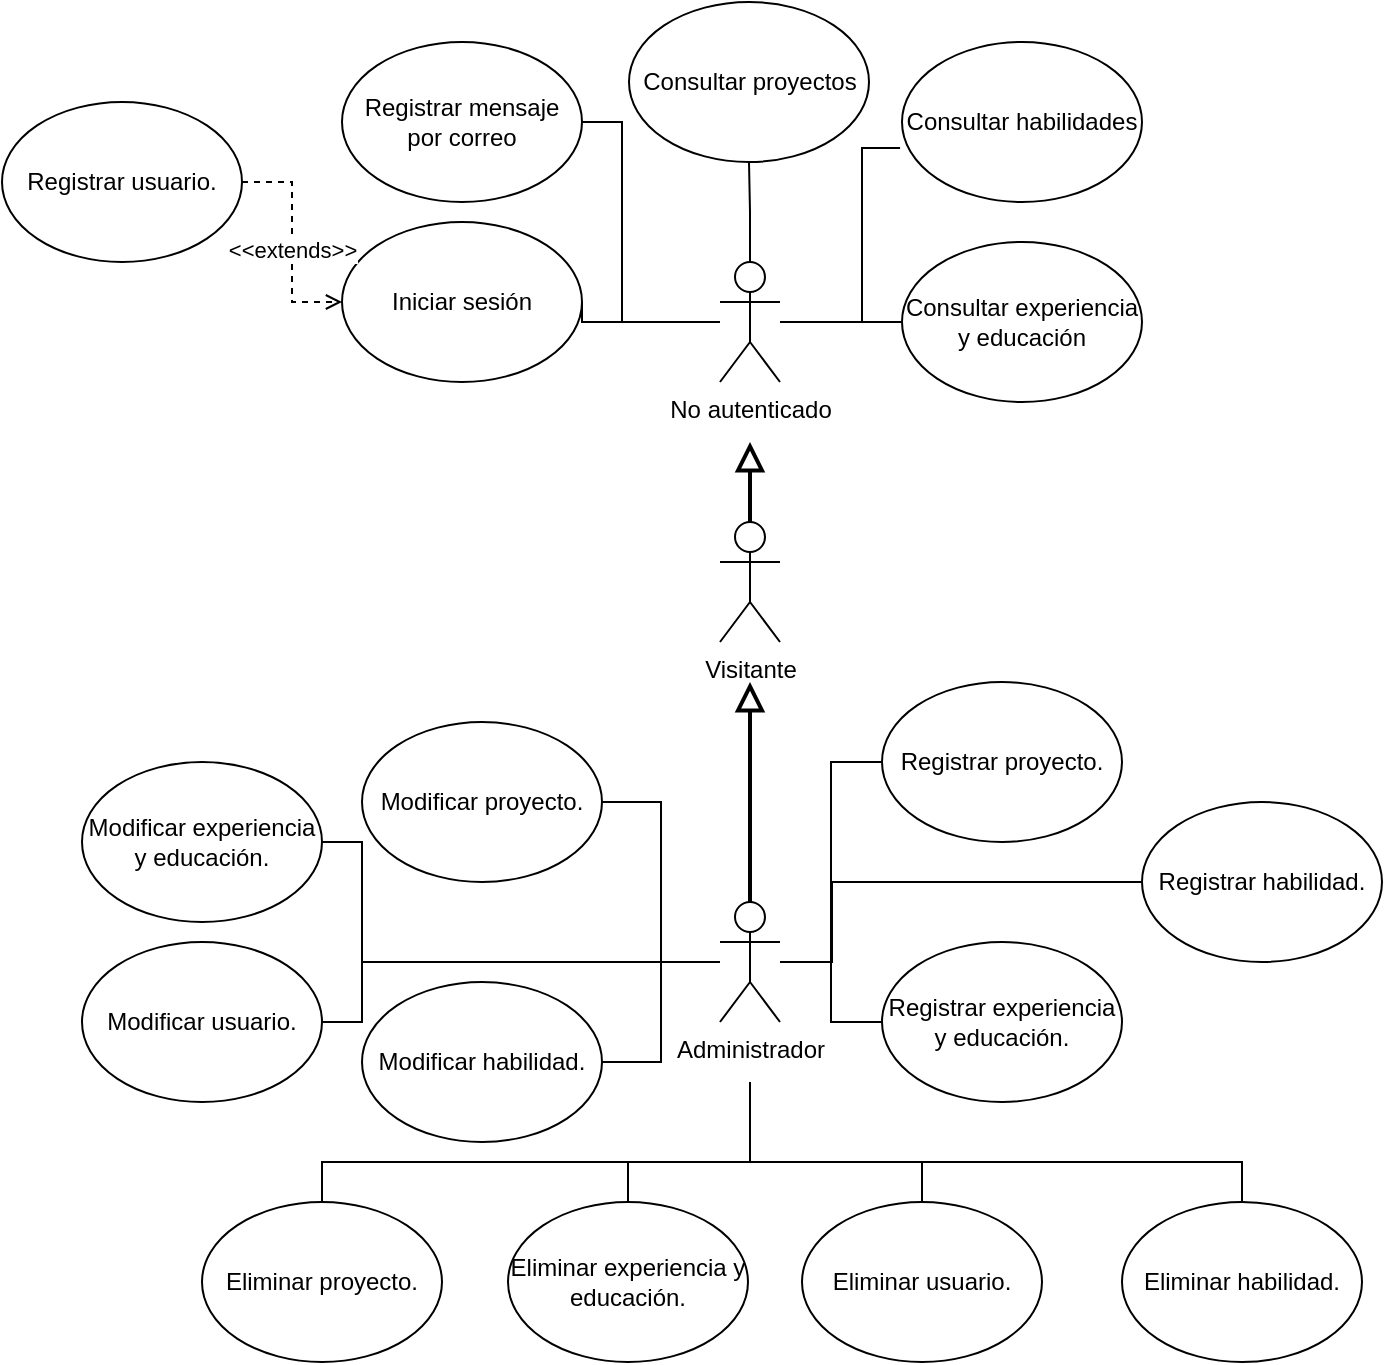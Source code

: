 <mxfile version="27.1.6">
  <diagram name="Página-1" id="TtSRWWI0DJAhSEmeBF82">
    <mxGraphModel dx="1426" dy="783" grid="1" gridSize="10" guides="1" tooltips="1" connect="1" arrows="1" fold="1" page="1" pageScale="1" pageWidth="827" pageHeight="1169" math="0" shadow="0">
      <root>
        <mxCell id="0" />
        <mxCell id="1" parent="0" />
        <mxCell id="oMXzvevMvstZdU8vUpr7-19" style="edgeStyle=orthogonalEdgeStyle;rounded=0;orthogonalLoop=1;jettySize=auto;html=1;endArrow=none;startFill=0;" parent="1" source="oMXzvevMvstZdU8vUpr7-1" target="oMXzvevMvstZdU8vUpr7-15" edge="1">
          <mxGeometry relative="1" as="geometry" />
        </mxCell>
        <mxCell id="oMXzvevMvstZdU8vUpr7-22" style="edgeStyle=orthogonalEdgeStyle;rounded=0;orthogonalLoop=1;jettySize=auto;html=1;endArrow=none;startFill=0;" parent="1" source="oMXzvevMvstZdU8vUpr7-1" target="oMXzvevMvstZdU8vUpr7-13" edge="1">
          <mxGeometry relative="1" as="geometry" />
        </mxCell>
        <mxCell id="oMXzvevMvstZdU8vUpr7-23" style="edgeStyle=orthogonalEdgeStyle;rounded=0;orthogonalLoop=1;jettySize=auto;html=1;entryX=1;entryY=0.5;entryDx=0;entryDy=0;endArrow=none;startFill=0;" parent="1" source="oMXzvevMvstZdU8vUpr7-1" target="oMXzvevMvstZdU8vUpr7-16" edge="1">
          <mxGeometry relative="1" as="geometry">
            <Array as="points">
              <mxPoint x="350" y="170" />
              <mxPoint x="350" y="70" />
            </Array>
          </mxGeometry>
        </mxCell>
        <mxCell id="oMXzvevMvstZdU8vUpr7-25" style="edgeStyle=orthogonalEdgeStyle;rounded=0;orthogonalLoop=1;jettySize=auto;html=1;entryX=1;entryY=0.5;entryDx=0;entryDy=0;endArrow=none;startFill=0;" parent="1" source="oMXzvevMvstZdU8vUpr7-1" target="oMXzvevMvstZdU8vUpr7-17" edge="1">
          <mxGeometry relative="1" as="geometry">
            <Array as="points">
              <mxPoint x="330" y="170" />
            </Array>
          </mxGeometry>
        </mxCell>
        <mxCell id="oMXzvevMvstZdU8vUpr7-1" value="No autenticado" style="shape=umlActor;verticalLabelPosition=bottom;verticalAlign=top;html=1;outlineConnect=0;" parent="1" vertex="1">
          <mxGeometry x="399" y="140" width="30" height="60" as="geometry" />
        </mxCell>
        <mxCell id="oMXzvevMvstZdU8vUpr7-11" style="edgeStyle=orthogonalEdgeStyle;rounded=0;orthogonalLoop=1;jettySize=auto;html=1;endArrow=block;endFill=0;strokeWidth=2;endSize=10;" parent="1" source="oMXzvevMvstZdU8vUpr7-2" edge="1">
          <mxGeometry relative="1" as="geometry">
            <mxPoint x="414" y="230" as="targetPoint" />
          </mxGeometry>
        </mxCell>
        <mxCell id="oMXzvevMvstZdU8vUpr7-2" value="Visitante" style="shape=umlActor;verticalLabelPosition=bottom;verticalAlign=top;html=1;outlineConnect=0;" parent="1" vertex="1">
          <mxGeometry x="399" y="270" width="30" height="60" as="geometry" />
        </mxCell>
        <mxCell id="oMXzvevMvstZdU8vUpr7-12" style="edgeStyle=orthogonalEdgeStyle;rounded=0;orthogonalLoop=1;jettySize=auto;html=1;endArrow=block;endFill=0;endSize=10;strokeWidth=2;" parent="1" source="oMXzvevMvstZdU8vUpr7-3" edge="1">
          <mxGeometry relative="1" as="geometry">
            <mxPoint x="414" y="350" as="targetPoint" />
          </mxGeometry>
        </mxCell>
        <mxCell id="oMXzvevMvstZdU8vUpr7-29" style="edgeStyle=orthogonalEdgeStyle;rounded=0;orthogonalLoop=1;jettySize=auto;html=1;endArrow=none;startFill=0;" parent="1" source="oMXzvevMvstZdU8vUpr7-3" target="oMXzvevMvstZdU8vUpr7-27" edge="1">
          <mxGeometry relative="1" as="geometry" />
        </mxCell>
        <mxCell id="oMXzvevMvstZdU8vUpr7-30" style="edgeStyle=orthogonalEdgeStyle;rounded=0;orthogonalLoop=1;jettySize=auto;html=1;entryX=0;entryY=0.5;entryDx=0;entryDy=0;endArrow=none;startFill=0;" parent="1" source="oMXzvevMvstZdU8vUpr7-3" target="oMXzvevMvstZdU8vUpr7-26" edge="1">
          <mxGeometry relative="1" as="geometry" />
        </mxCell>
        <mxCell id="oMXzvevMvstZdU8vUpr7-31" style="edgeStyle=orthogonalEdgeStyle;rounded=0;orthogonalLoop=1;jettySize=auto;html=1;entryX=0;entryY=0.5;entryDx=0;entryDy=0;endArrow=none;startFill=0;" parent="1" target="oMXzvevMvstZdU8vUpr7-28" edge="1">
          <mxGeometry relative="1" as="geometry">
            <mxPoint x="434" y="490" as="sourcePoint" />
            <mxPoint x="580" y="470" as="targetPoint" />
            <Array as="points">
              <mxPoint x="455" y="490" />
              <mxPoint x="455" y="450" />
            </Array>
          </mxGeometry>
        </mxCell>
        <mxCell id="oMXzvevMvstZdU8vUpr7-36" style="edgeStyle=orthogonalEdgeStyle;rounded=0;orthogonalLoop=1;jettySize=auto;html=1;entryX=1;entryY=0.5;entryDx=0;entryDy=0;endArrow=none;startFill=0;" parent="1" source="oMXzvevMvstZdU8vUpr7-3" target="oMXzvevMvstZdU8vUpr7-32" edge="1">
          <mxGeometry relative="1" as="geometry" />
        </mxCell>
        <mxCell id="oMXzvevMvstZdU8vUpr7-37" style="edgeStyle=orthogonalEdgeStyle;rounded=0;orthogonalLoop=1;jettySize=auto;html=1;endArrow=none;startFill=0;" parent="1" source="oMXzvevMvstZdU8vUpr7-3" target="oMXzvevMvstZdU8vUpr7-33" edge="1">
          <mxGeometry relative="1" as="geometry" />
        </mxCell>
        <mxCell id="oMXzvevMvstZdU8vUpr7-38" style="edgeStyle=orthogonalEdgeStyle;rounded=0;orthogonalLoop=1;jettySize=auto;html=1;endArrow=none;startFill=0;" parent="1" source="oMXzvevMvstZdU8vUpr7-3" target="oMXzvevMvstZdU8vUpr7-34" edge="1">
          <mxGeometry relative="1" as="geometry">
            <Array as="points">
              <mxPoint x="220" y="490" />
              <mxPoint x="220" y="430" />
            </Array>
          </mxGeometry>
        </mxCell>
        <mxCell id="oMXzvevMvstZdU8vUpr7-39" style="edgeStyle=orthogonalEdgeStyle;rounded=0;orthogonalLoop=1;jettySize=auto;html=1;endArrow=none;startFill=0;" parent="1" source="oMXzvevMvstZdU8vUpr7-3" target="oMXzvevMvstZdU8vUpr7-35" edge="1">
          <mxGeometry relative="1" as="geometry">
            <Array as="points">
              <mxPoint x="220" y="490" />
              <mxPoint x="220" y="520" />
            </Array>
          </mxGeometry>
        </mxCell>
        <mxCell id="oMXzvevMvstZdU8vUpr7-45" style="edgeStyle=orthogonalEdgeStyle;rounded=0;orthogonalLoop=1;jettySize=auto;html=1;endArrow=none;startFill=0;" parent="1" target="oMXzvevMvstZdU8vUpr7-40" edge="1">
          <mxGeometry relative="1" as="geometry">
            <mxPoint x="414" y="550" as="sourcePoint" />
            <Array as="points">
              <mxPoint x="414" y="590" />
              <mxPoint x="200" y="590" />
            </Array>
          </mxGeometry>
        </mxCell>
        <mxCell id="oMXzvevMvstZdU8vUpr7-46" style="edgeStyle=orthogonalEdgeStyle;rounded=0;orthogonalLoop=1;jettySize=auto;html=1;endArrow=none;startFill=0;" parent="1" target="oMXzvevMvstZdU8vUpr7-41" edge="1">
          <mxGeometry relative="1" as="geometry">
            <mxPoint x="414" y="550" as="sourcePoint" />
            <Array as="points">
              <mxPoint x="414" y="590" />
              <mxPoint x="353" y="590" />
            </Array>
          </mxGeometry>
        </mxCell>
        <mxCell id="oMXzvevMvstZdU8vUpr7-47" style="edgeStyle=orthogonalEdgeStyle;rounded=0;orthogonalLoop=1;jettySize=auto;html=1;endArrow=none;startFill=0;" parent="1" target="oMXzvevMvstZdU8vUpr7-43" edge="1">
          <mxGeometry relative="1" as="geometry">
            <mxPoint x="414" y="550" as="sourcePoint" />
            <Array as="points">
              <mxPoint x="414" y="590" />
              <mxPoint x="500" y="590" />
            </Array>
          </mxGeometry>
        </mxCell>
        <mxCell id="oMXzvevMvstZdU8vUpr7-48" style="edgeStyle=orthogonalEdgeStyle;rounded=0;orthogonalLoop=1;jettySize=auto;html=1;endArrow=none;startFill=0;" parent="1" target="oMXzvevMvstZdU8vUpr7-44" edge="1">
          <mxGeometry relative="1" as="geometry">
            <mxPoint x="414" y="550" as="sourcePoint" />
            <Array as="points">
              <mxPoint x="414" y="590" />
              <mxPoint x="660" y="590" />
            </Array>
          </mxGeometry>
        </mxCell>
        <mxCell id="oMXzvevMvstZdU8vUpr7-3" value="Administrador" style="shape=umlActor;verticalLabelPosition=bottom;verticalAlign=top;html=1;outlineConnect=0;" parent="1" vertex="1">
          <mxGeometry x="399" y="460" width="30" height="60" as="geometry" />
        </mxCell>
        <mxCell id="oMXzvevMvstZdU8vUpr7-13" value="Consultar proyectos" style="ellipse;whiteSpace=wrap;html=1;" parent="1" vertex="1">
          <mxGeometry x="353.5" y="10" width="120" height="80" as="geometry" />
        </mxCell>
        <mxCell id="oMXzvevMvstZdU8vUpr7-14" value="Consultar habilidades" style="ellipse;whiteSpace=wrap;html=1;" parent="1" vertex="1">
          <mxGeometry x="490" y="30" width="120" height="80" as="geometry" />
        </mxCell>
        <mxCell id="oMXzvevMvstZdU8vUpr7-15" value="Consultar experiencia y educación" style="ellipse;whiteSpace=wrap;html=1;" parent="1" vertex="1">
          <mxGeometry x="490" y="130" width="120" height="80" as="geometry" />
        </mxCell>
        <mxCell id="oMXzvevMvstZdU8vUpr7-16" value="Registrar mensaje por correo" style="ellipse;whiteSpace=wrap;html=1;" parent="1" vertex="1">
          <mxGeometry x="210" y="30" width="120" height="80" as="geometry" />
        </mxCell>
        <mxCell id="oMXzvevMvstZdU8vUpr7-17" value="Iniciar sesión" style="ellipse;whiteSpace=wrap;html=1;" parent="1" vertex="1">
          <mxGeometry x="210" y="120" width="120" height="80" as="geometry" />
        </mxCell>
        <mxCell id="gicOuZGlv7UU21bUX5uu-1" style="edgeStyle=orthogonalEdgeStyle;rounded=0;orthogonalLoop=1;jettySize=auto;html=1;endArrow=open;endFill=0;dashed=1;" edge="1" parent="1" source="oMXzvevMvstZdU8vUpr7-18" target="oMXzvevMvstZdU8vUpr7-17">
          <mxGeometry relative="1" as="geometry" />
        </mxCell>
        <mxCell id="gicOuZGlv7UU21bUX5uu-2" value="&amp;lt;&amp;lt;extends&amp;gt;&amp;gt;" style="edgeLabel;html=1;align=center;verticalAlign=middle;resizable=0;points=[];" vertex="1" connectable="0" parent="gicOuZGlv7UU21bUX5uu-1">
          <mxGeometry x="-0.257" y="1" relative="1" as="geometry">
            <mxPoint x="-1" y="18" as="offset" />
          </mxGeometry>
        </mxCell>
        <mxCell id="oMXzvevMvstZdU8vUpr7-18" value="Registrar usuario." style="ellipse;whiteSpace=wrap;html=1;" parent="1" vertex="1">
          <mxGeometry x="40" y="60" width="120" height="80" as="geometry" />
        </mxCell>
        <mxCell id="oMXzvevMvstZdU8vUpr7-21" style="edgeStyle=orthogonalEdgeStyle;rounded=0;orthogonalLoop=1;jettySize=auto;html=1;entryX=-0.008;entryY=0.663;entryDx=0;entryDy=0;entryPerimeter=0;endArrow=none;startFill=0;" parent="1" source="oMXzvevMvstZdU8vUpr7-1" target="oMXzvevMvstZdU8vUpr7-14" edge="1">
          <mxGeometry relative="1" as="geometry">
            <Array as="points">
              <mxPoint x="470" y="170" />
              <mxPoint x="470" y="83" />
            </Array>
          </mxGeometry>
        </mxCell>
        <mxCell id="oMXzvevMvstZdU8vUpr7-26" value="Registrar proyecto." style="ellipse;whiteSpace=wrap;html=1;" parent="1" vertex="1">
          <mxGeometry x="480" y="350" width="120" height="80" as="geometry" />
        </mxCell>
        <mxCell id="oMXzvevMvstZdU8vUpr7-27" value="Registrar experiencia y educación." style="ellipse;whiteSpace=wrap;html=1;" parent="1" vertex="1">
          <mxGeometry x="480" y="480" width="120" height="80" as="geometry" />
        </mxCell>
        <mxCell id="oMXzvevMvstZdU8vUpr7-28" value="Registrar habilidad." style="ellipse;whiteSpace=wrap;html=1;" parent="1" vertex="1">
          <mxGeometry x="610" y="410" width="120" height="80" as="geometry" />
        </mxCell>
        <mxCell id="oMXzvevMvstZdU8vUpr7-32" value="Modificar proyecto." style="ellipse;whiteSpace=wrap;html=1;" parent="1" vertex="1">
          <mxGeometry x="220" y="370" width="120" height="80" as="geometry" />
        </mxCell>
        <mxCell id="oMXzvevMvstZdU8vUpr7-33" value="Modificar habilidad." style="ellipse;whiteSpace=wrap;html=1;" parent="1" vertex="1">
          <mxGeometry x="220" y="500" width="120" height="80" as="geometry" />
        </mxCell>
        <mxCell id="oMXzvevMvstZdU8vUpr7-34" value="Modificar experiencia y educación." style="ellipse;whiteSpace=wrap;html=1;" parent="1" vertex="1">
          <mxGeometry x="80" y="390" width="120" height="80" as="geometry" />
        </mxCell>
        <mxCell id="oMXzvevMvstZdU8vUpr7-35" value="Modificar usuario." style="ellipse;whiteSpace=wrap;html=1;" parent="1" vertex="1">
          <mxGeometry x="80" y="480" width="120" height="80" as="geometry" />
        </mxCell>
        <mxCell id="oMXzvevMvstZdU8vUpr7-40" value="Eliminar proyecto." style="ellipse;whiteSpace=wrap;html=1;" parent="1" vertex="1">
          <mxGeometry x="140" y="610" width="120" height="80" as="geometry" />
        </mxCell>
        <mxCell id="oMXzvevMvstZdU8vUpr7-41" value="Eliminar experiencia y educación." style="ellipse;whiteSpace=wrap;html=1;" parent="1" vertex="1">
          <mxGeometry x="293" y="610" width="120" height="80" as="geometry" />
        </mxCell>
        <mxCell id="oMXzvevMvstZdU8vUpr7-43" value="Eliminar usuario." style="ellipse;whiteSpace=wrap;html=1;" parent="1" vertex="1">
          <mxGeometry x="440" y="610" width="120" height="80" as="geometry" />
        </mxCell>
        <mxCell id="oMXzvevMvstZdU8vUpr7-44" value="Eliminar habilidad." style="ellipse;whiteSpace=wrap;html=1;" parent="1" vertex="1">
          <mxGeometry x="600" y="610" width="120" height="80" as="geometry" />
        </mxCell>
      </root>
    </mxGraphModel>
  </diagram>
</mxfile>
